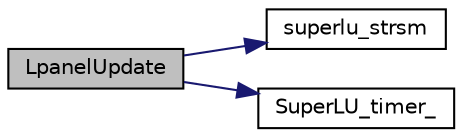 digraph "LpanelUpdate"
{
 // LATEX_PDF_SIZE
  edge [fontname="Helvetica",fontsize="10",labelfontname="Helvetica",labelfontsize="10"];
  node [fontname="Helvetica",fontsize="10",shape=record];
  rankdir="LR";
  Node1 [label="LpanelUpdate",height=0.2,width=0.4,color="black", fillcolor="grey75", style="filled", fontcolor="black",tooltip=" "];
  Node1 -> Node2 [color="midnightblue",fontsize="10",style="solid",fontname="Helvetica"];
  Node2 [label="superlu_strsm",height=0.2,width=0.4,color="black", fillcolor="white", style="filled",URL="$superlu__sdefs_8h.html#a886b05a10e91f1fd1e9ad965197382b7",tooltip=" "];
  Node1 -> Node3 [color="midnightblue",fontsize="10",style="solid",fontname="Helvetica"];
  Node3 [label="SuperLU_timer_",height=0.2,width=0.4,color="black", fillcolor="white", style="filled",URL="$superlu__timer_8c.html#a0c6777573bbfe81917cd381e0090d355",tooltip=" "];
}
